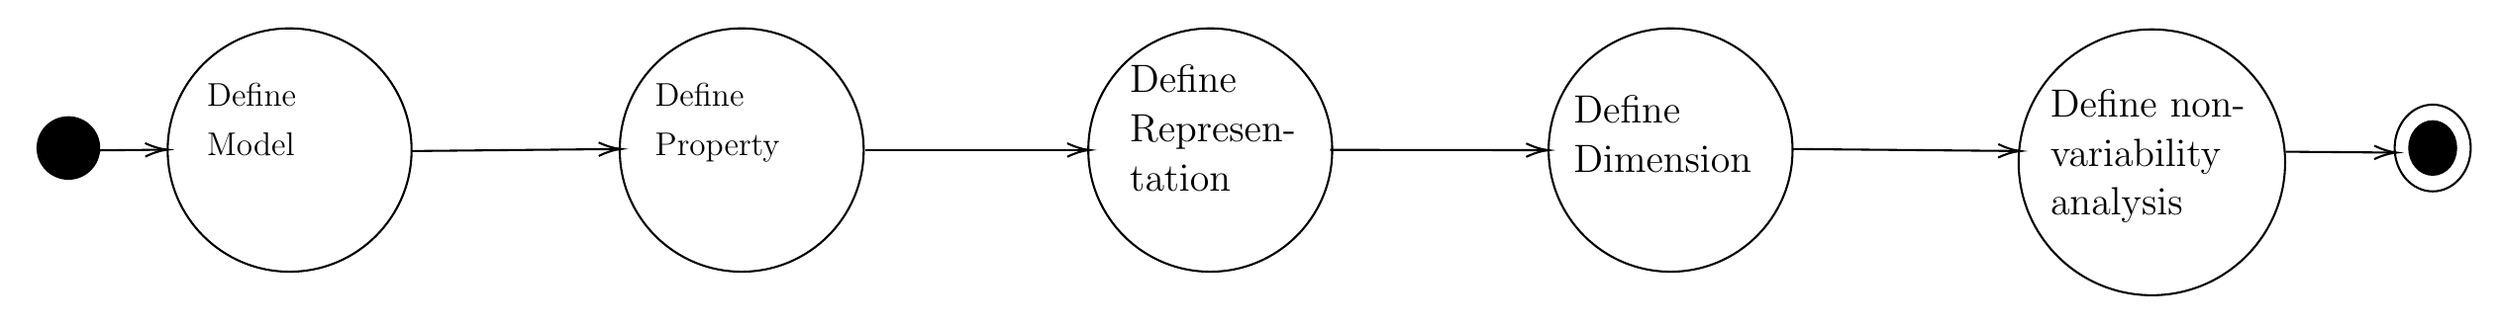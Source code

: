 

\tikzset{every picture/.style={line width=0.75pt}} %set default line width to 0.75pt        

\begin{tikzpicture}[x=0.75pt,y=0.75pt,yscale=-1,xscale=1]
%uncomment if require: \path (0,258); %set diagram left start at 0, and has height of 258

%Straight Lines [id:da6835770472031804] 
\draw    (222,124.67) -- (322,123.69) ;
\draw [shift={(324,123.67)}, rotate = 539.44] [color={rgb, 255:red, 0; green, 0; blue, 0 }  ][line width=0.75]    (10.93,-3.29) .. controls (6.95,-1.4) and (3.31,-0.3) .. (0,0) .. controls (3.31,0.3) and (6.95,1.4) .. (10.93,3.29)   ;
%Shape: Circle [id:dp4409150962200219] 
\draw   (1004.02,130.16) .. controls (1004.02,94.36) and (1033.04,65.33) .. (1068.85,65.33) .. controls (1104.66,65.33) and (1133.69,94.36) .. (1133.69,130.16) .. controls (1133.69,165.97) and (1104.66,195) .. (1068.85,195) .. controls (1033.04,195) and (1004.02,165.97) .. (1004.02,130.16) -- cycle ;
%Straight Lines [id:da8862423502573493] 
\draw    (443,124.17) -- (550,124.17) ;
\draw [shift={(552,124.17)}, rotate = 180] [color={rgb, 255:red, 0; green, 0; blue, 0 }  ][line width=0.75]    (10.93,-3.29) .. controls (6.95,-1.4) and (3.31,-0.3) .. (0,0) .. controls (3.31,0.3) and (6.95,1.4) .. (10.93,3.29)   ;
%Straight Lines [id:da6023664572399401] 
\draw    (894,123.67) -- (1003,124.65) ;
\draw [shift={(1005,124.67)}, rotate = 180.52] [color={rgb, 255:red, 0; green, 0; blue, 0 }  ][line width=0.75]    (10.93,-3.29) .. controls (6.95,-1.4) and (3.31,-0.3) .. (0,0) .. controls (3.31,0.3) and (6.95,1.4) .. (10.93,3.29)   ;
%Straight Lines [id:da6595134328493353] 
\draw    (669,124.09) -- (773.31,124.25) ;
\draw [shift={(775.31,124.25)}, rotate = 180.08] [color={rgb, 255:red, 0; green, 0; blue, 0 }  ][line width=0.75]    (10.93,-3.29) .. controls (6.95,-1.4) and (3.31,-0.3) .. (0,0) .. controls (3.31,0.3) and (6.95,1.4) .. (10.93,3.29)   ;
%Shape: Ellipse [id:dp824249146716733] 
\draw  [fill={rgb, 255:red, 0; green, 0; blue, 0 }  ,fill opacity=1 ] (1194.08,123.19) .. controls (1194.08,115.97) and (1199.19,110.13) .. (1205.5,110.13) .. controls (1211.81,110.13) and (1216.92,115.97) .. (1216.92,123.19) .. controls (1216.92,130.4) and (1211.81,136.25) .. (1205.5,136.25) .. controls (1199.19,136.25) and (1194.08,130.4) .. (1194.08,123.19) -- cycle ;
%Shape: Ellipse [id:dp19103001595757707] 
\draw   (1187,123.19) .. controls (1187,111.5) and (1195.28,102.03) .. (1205.5,102.03) .. controls (1215.72,102.03) and (1224,111.5) .. (1224,123.19) .. controls (1224,134.87) and (1215.72,144.34) .. (1205.5,144.34) .. controls (1195.28,144.34) and (1187,134.87) .. (1187,123.19) -- cycle ;

%Shape: Circle [id:dp11652787236086581] 
\draw  [fill={rgb, 255:red, 0; green, 0; blue, 0 }  ,fill opacity=1 ] (40,123.19) .. controls (40,114.9) and (46.72,108.19) .. (55,108.19) .. controls (63.28,108.19) and (70,114.9) .. (70,123.19) .. controls (70,131.47) and (63.28,138.19) .. (55,138.19) .. controls (46.72,138.19) and (40,131.47) .. (40,123.19) -- cycle ;
%Straight Lines [id:da16750492451408472] 
\draw    (1134,125) -- (1186,125.41) ;
\draw [shift={(1188,125.42)}, rotate = 180.45] [color={rgb, 255:red, 0; green, 0; blue, 0 }  ][line width=0.75]    (10.93,-3.29) .. controls (6.95,-1.4) and (3.31,-0.3) .. (0,0) .. controls (3.31,0.3) and (6.95,1.4) .. (10.93,3.29)   ;
%Straight Lines [id:da5965317112914603] 
\draw    (70,124.34) -- (101.31,124.02) ;
\draw [shift={(103.31,124)}, rotate = 539.41] [color={rgb, 255:red, 0; green, 0; blue, 0 }  ][line width=0.75]    (10.93,-3.29) .. controls (6.95,-1.4) and (3.31,-0.3) .. (0,0) .. controls (3.31,0.3) and (6.95,1.4) .. (10.93,3.29)   ;
%Shape: Circle [id:dp45801776226855306] 
\draw   (775.31,124.17) .. controls (775.31,91.4) and (801.88,64.83) .. (834.66,64.83) .. controls (867.43,64.83) and (894,91.4) .. (894,124.17) .. controls (894,156.95) and (867.43,183.52) .. (834.66,183.52) .. controls (801.88,183.52) and (775.31,156.95) .. (775.31,124.17) -- cycle ;
%Shape: Circle [id:dp6111776545758831] 
\draw   (323.31,124.17) .. controls (323.31,91.4) and (349.88,64.83) .. (382.66,64.83) .. controls (415.43,64.83) and (442,91.4) .. (442,124.17) .. controls (442,156.95) and (415.43,183.52) .. (382.66,183.52) .. controls (349.88,183.52) and (323.31,156.95) .. (323.31,124.17) -- cycle ;
%Shape: Circle [id:dp6504062247085471] 
\draw   (551.31,124.17) .. controls (551.31,91.4) and (577.88,64.83) .. (610.66,64.83) .. controls (643.43,64.83) and (670,91.4) .. (670,124.17) .. controls (670,156.95) and (643.43,183.52) .. (610.66,183.52) .. controls (577.88,183.52) and (551.31,156.95) .. (551.31,124.17) -- cycle ;
%Shape: Circle [id:dp4485197328372199] 
\draw   (103.31,124.17) .. controls (103.31,91.4) and (129.88,64.83) .. (162.66,64.83) .. controls (195.43,64.83) and (222,91.4) .. (222,124.17) .. controls (222,156.95) and (195.43,183.52) .. (162.66,183.52) .. controls (129.88,183.52) and (103.31,156.95) .. (103.31,124.17) -- cycle ;

% Text Node
\draw (339,90.17) node [anchor=north west][inner sep=0.75pt]  [font=\Large] [align=left] {{\large Define }\\{\large Property}};
% Text Node
\draw (786,96.17) node [anchor=north west][inner sep=0.75pt]  [font=\Large] [align=left] {Define \\Dimension};
% Text Node
\draw (570,81.17) node [anchor=north west][inner sep=0.75pt]  [font=\Large] [align=left] {Define \\Represen-\\tation};
% Text Node
\draw (121,90.17) node [anchor=north west][inner sep=0.75pt]  [font=\Large] [align=left] {{\large Define }\\{\large Model}};
% Text Node
\draw (1018,93.17) node [anchor=north west][inner sep=0.75pt]  [font=\Large] [align=left] {Define non-\\variability \\analysis};


\end{tikzpicture}
